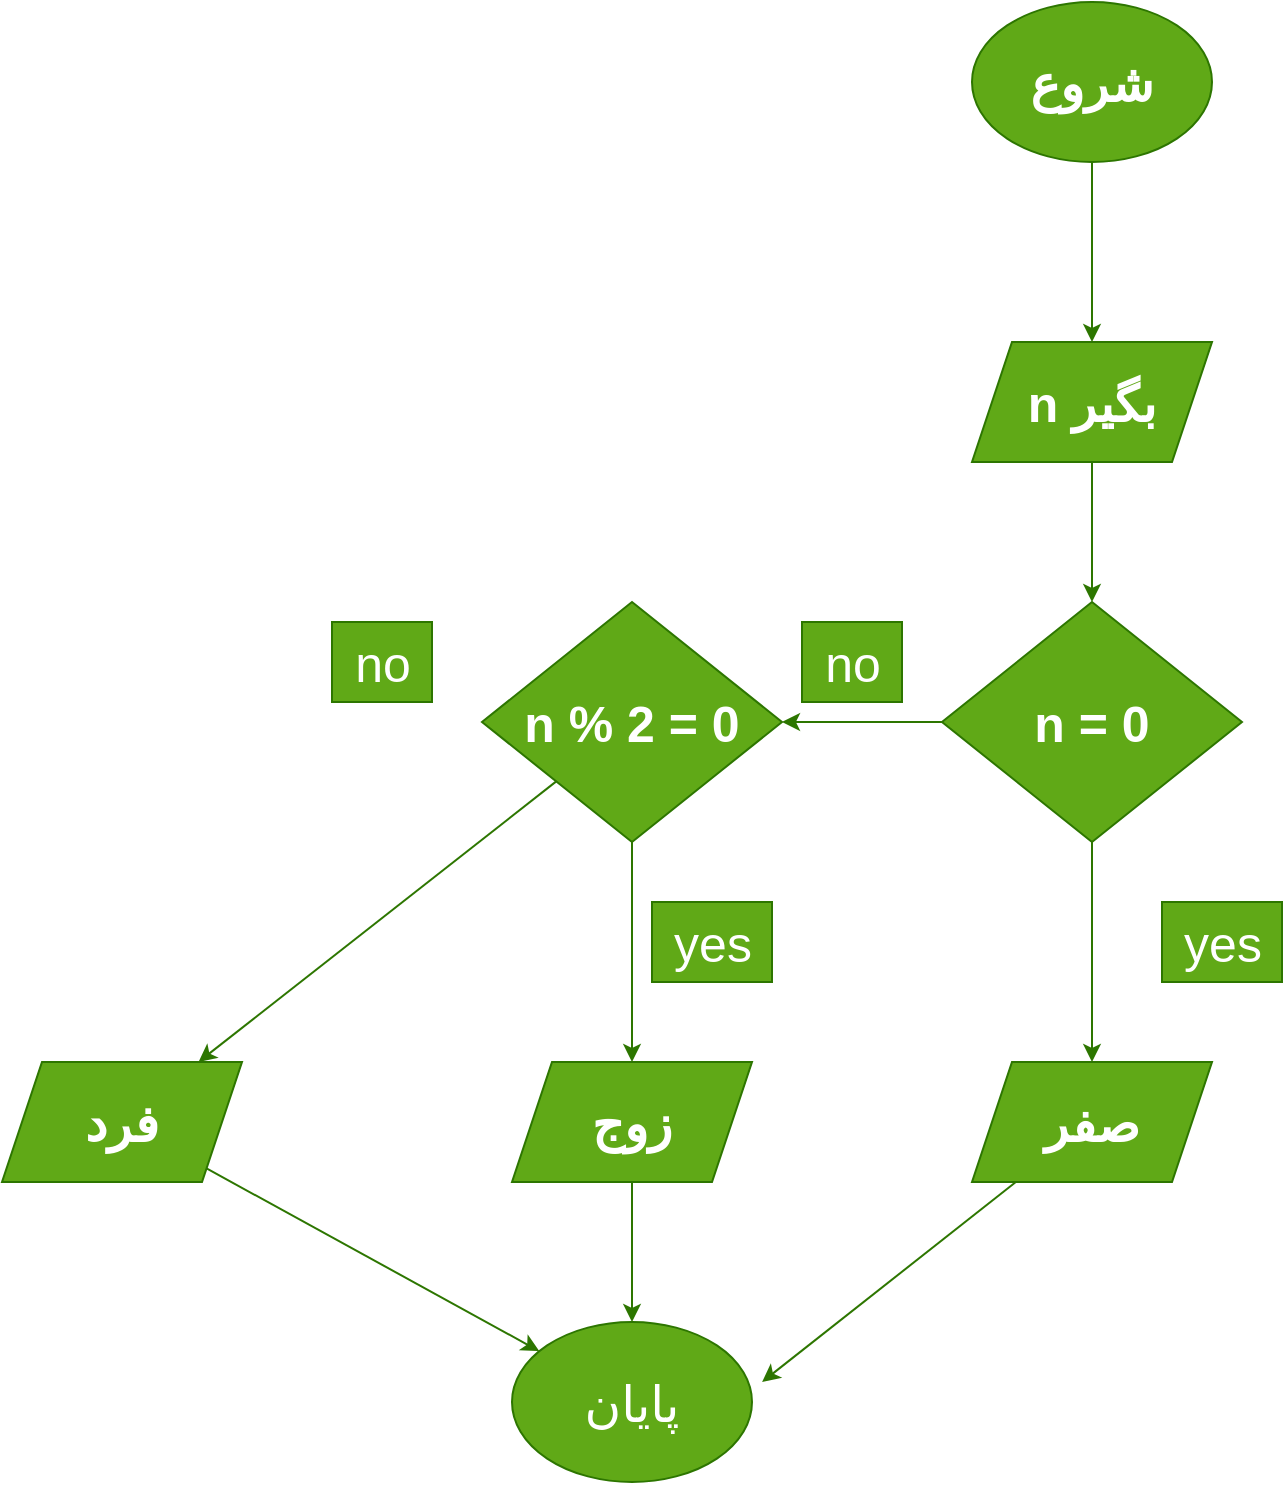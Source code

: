 <mxfile>
    <diagram id="E_lfAVChjnVexpRFnQus" name="Page-1">
        <mxGraphModel dx="1392" dy="784" grid="1" gridSize="10" guides="1" tooltips="1" connect="1" arrows="1" fold="1" page="1" pageScale="1" pageWidth="1100" pageHeight="850" math="0" shadow="0">
            <root>
                <mxCell id="0"/>
                <mxCell id="1" parent="0"/>
                <mxCell id="4" value="" style="edgeStyle=none;html=1;fontStyle=1;fontSize=25;fillColor=#60a917;strokeColor=#2D7600;" edge="1" parent="1" source="2" target="3">
                    <mxGeometry relative="1" as="geometry"/>
                </mxCell>
                <mxCell id="2" value="شروع" style="ellipse;whiteSpace=wrap;html=1;fontStyle=1;fontSize=25;fillColor=#60a917;fontColor=#ffffff;strokeColor=#2D7600;" vertex="1" parent="1">
                    <mxGeometry x="575" y="80" width="120" height="80" as="geometry"/>
                </mxCell>
                <mxCell id="6" value="" style="edgeStyle=none;html=1;fontStyle=1;fontSize=25;fillColor=#60a917;strokeColor=#2D7600;" edge="1" parent="1" source="3" target="5">
                    <mxGeometry relative="1" as="geometry"/>
                </mxCell>
                <mxCell id="3" value="n بگیر" style="shape=parallelogram;perimeter=parallelogramPerimeter;whiteSpace=wrap;html=1;fixedSize=1;fontStyle=1;fontSize=25;fillColor=#60a917;fontColor=#ffffff;strokeColor=#2D7600;" vertex="1" parent="1">
                    <mxGeometry x="575" y="250" width="120" height="60" as="geometry"/>
                </mxCell>
                <mxCell id="8" value="" style="edgeStyle=none;html=1;fontSize=25;fillColor=#60a917;strokeColor=#2D7600;" edge="1" parent="1" source="5" target="7">
                    <mxGeometry relative="1" as="geometry"/>
                </mxCell>
                <mxCell id="20" value="" style="edgeStyle=none;html=1;fontSize=25;fillColor=#60a917;strokeColor=#2D7600;" edge="1" parent="1" source="5" target="19">
                    <mxGeometry relative="1" as="geometry"/>
                </mxCell>
                <mxCell id="5" value="n = 0" style="rhombus;whiteSpace=wrap;html=1;fontStyle=1;fontSize=25;fillColor=#60a917;fontColor=#ffffff;strokeColor=#2D7600;" vertex="1" parent="1">
                    <mxGeometry x="560" y="380" width="150" height="120" as="geometry"/>
                </mxCell>
                <mxCell id="31" style="edgeStyle=none;html=1;entryX=1.042;entryY=0.375;entryDx=0;entryDy=0;entryPerimeter=0;fontSize=25;fillColor=#60a917;strokeColor=#2D7600;" edge="1" parent="1" source="7" target="28">
                    <mxGeometry relative="1" as="geometry"/>
                </mxCell>
                <mxCell id="7" value="صفر" style="shape=parallelogram;perimeter=parallelogramPerimeter;whiteSpace=wrap;html=1;fixedSize=1;fontSize=25;fontStyle=1;fillColor=#60a917;fontColor=#ffffff;strokeColor=#2D7600;" vertex="1" parent="1">
                    <mxGeometry x="575" y="610" width="120" height="60" as="geometry"/>
                </mxCell>
                <mxCell id="16" value="yes" style="text;html=1;align=center;verticalAlign=middle;resizable=0;points=[];autosize=1;strokeColor=#2D7600;fillColor=#60a917;fontSize=25;fontColor=#ffffff;" vertex="1" parent="1">
                    <mxGeometry x="670" y="530" width="60" height="40" as="geometry"/>
                </mxCell>
                <mxCell id="23" value="" style="edgeStyle=none;html=1;fontSize=25;fillColor=#60a917;strokeColor=#2D7600;" edge="1" parent="1" source="19" target="22">
                    <mxGeometry relative="1" as="geometry"/>
                </mxCell>
                <mxCell id="25" value="" style="edgeStyle=none;html=1;fontSize=25;fillColor=#60a917;strokeColor=#2D7600;" edge="1" parent="1" source="19" target="24">
                    <mxGeometry relative="1" as="geometry"/>
                </mxCell>
                <mxCell id="19" value="n % 2 = 0" style="rhombus;whiteSpace=wrap;html=1;fontStyle=1;fontSize=25;fillColor=#60a917;fontColor=#ffffff;strokeColor=#2D7600;" vertex="1" parent="1">
                    <mxGeometry x="330" y="380" width="150" height="120" as="geometry"/>
                </mxCell>
                <mxCell id="21" value="no" style="text;html=1;align=center;verticalAlign=middle;resizable=0;points=[];autosize=1;strokeColor=#2D7600;fillColor=#60a917;fontSize=25;fontColor=#ffffff;" vertex="1" parent="1">
                    <mxGeometry x="490" y="390" width="50" height="40" as="geometry"/>
                </mxCell>
                <mxCell id="30" style="edgeStyle=none;html=1;entryX=0.5;entryY=0;entryDx=0;entryDy=0;fontSize=25;fillColor=#60a917;strokeColor=#2D7600;" edge="1" parent="1" source="22" target="28">
                    <mxGeometry relative="1" as="geometry"/>
                </mxCell>
                <mxCell id="22" value="زوج" style="shape=parallelogram;perimeter=parallelogramPerimeter;whiteSpace=wrap;html=1;fixedSize=1;fontSize=25;fontStyle=1;fillColor=#60a917;fontColor=#ffffff;strokeColor=#2D7600;" vertex="1" parent="1">
                    <mxGeometry x="345" y="610" width="120" height="60" as="geometry"/>
                </mxCell>
                <mxCell id="29" style="edgeStyle=none;html=1;fontSize=25;fillColor=#60a917;strokeColor=#2D7600;" edge="1" parent="1" source="24" target="28">
                    <mxGeometry relative="1" as="geometry"/>
                </mxCell>
                <mxCell id="24" value="فرد" style="shape=parallelogram;perimeter=parallelogramPerimeter;whiteSpace=wrap;html=1;fixedSize=1;fontSize=25;fontStyle=1;fillColor=#60a917;fontColor=#ffffff;strokeColor=#2D7600;" vertex="1" parent="1">
                    <mxGeometry x="90" y="610" width="120" height="60" as="geometry"/>
                </mxCell>
                <mxCell id="26" value="yes" style="text;html=1;align=center;verticalAlign=middle;resizable=0;points=[];autosize=1;strokeColor=#2D7600;fillColor=#60a917;fontSize=25;fontColor=#ffffff;" vertex="1" parent="1">
                    <mxGeometry x="415" y="530" width="60" height="40" as="geometry"/>
                </mxCell>
                <mxCell id="27" value="no" style="text;html=1;align=center;verticalAlign=middle;resizable=0;points=[];autosize=1;strokeColor=#2D7600;fillColor=#60a917;fontSize=25;fontColor=#ffffff;" vertex="1" parent="1">
                    <mxGeometry x="255" y="390" width="50" height="40" as="geometry"/>
                </mxCell>
                <mxCell id="28" value="پایان" style="ellipse;whiteSpace=wrap;html=1;fontSize=25;fillColor=#60a917;fontColor=#ffffff;strokeColor=#2D7600;" vertex="1" parent="1">
                    <mxGeometry x="345" y="740" width="120" height="80" as="geometry"/>
                </mxCell>
            </root>
        </mxGraphModel>
    </diagram>
</mxfile>
